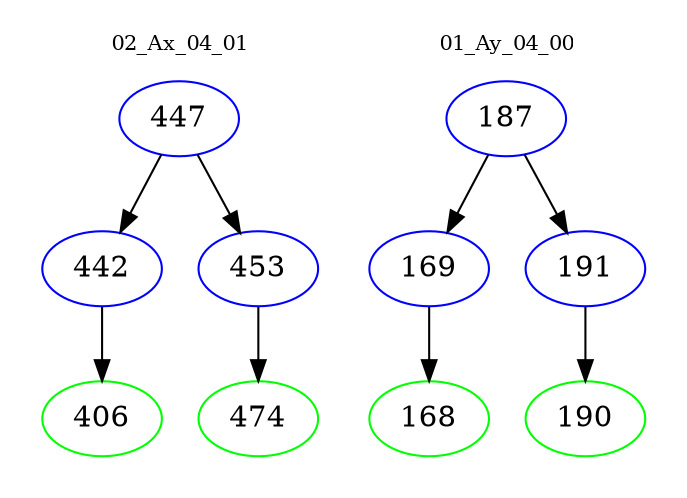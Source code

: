 digraph{
subgraph cluster_0 {
color = white
label = "02_Ax_04_01";
fontsize=10;
T0_447 [label="447", color="blue"]
T0_447 -> T0_442 [color="black"]
T0_442 [label="442", color="blue"]
T0_442 -> T0_406 [color="black"]
T0_406 [label="406", color="green"]
T0_447 -> T0_453 [color="black"]
T0_453 [label="453", color="blue"]
T0_453 -> T0_474 [color="black"]
T0_474 [label="474", color="green"]
}
subgraph cluster_1 {
color = white
label = "01_Ay_04_00";
fontsize=10;
T1_187 [label="187", color="blue"]
T1_187 -> T1_169 [color="black"]
T1_169 [label="169", color="blue"]
T1_169 -> T1_168 [color="black"]
T1_168 [label="168", color="green"]
T1_187 -> T1_191 [color="black"]
T1_191 [label="191", color="blue"]
T1_191 -> T1_190 [color="black"]
T1_190 [label="190", color="green"]
}
}
